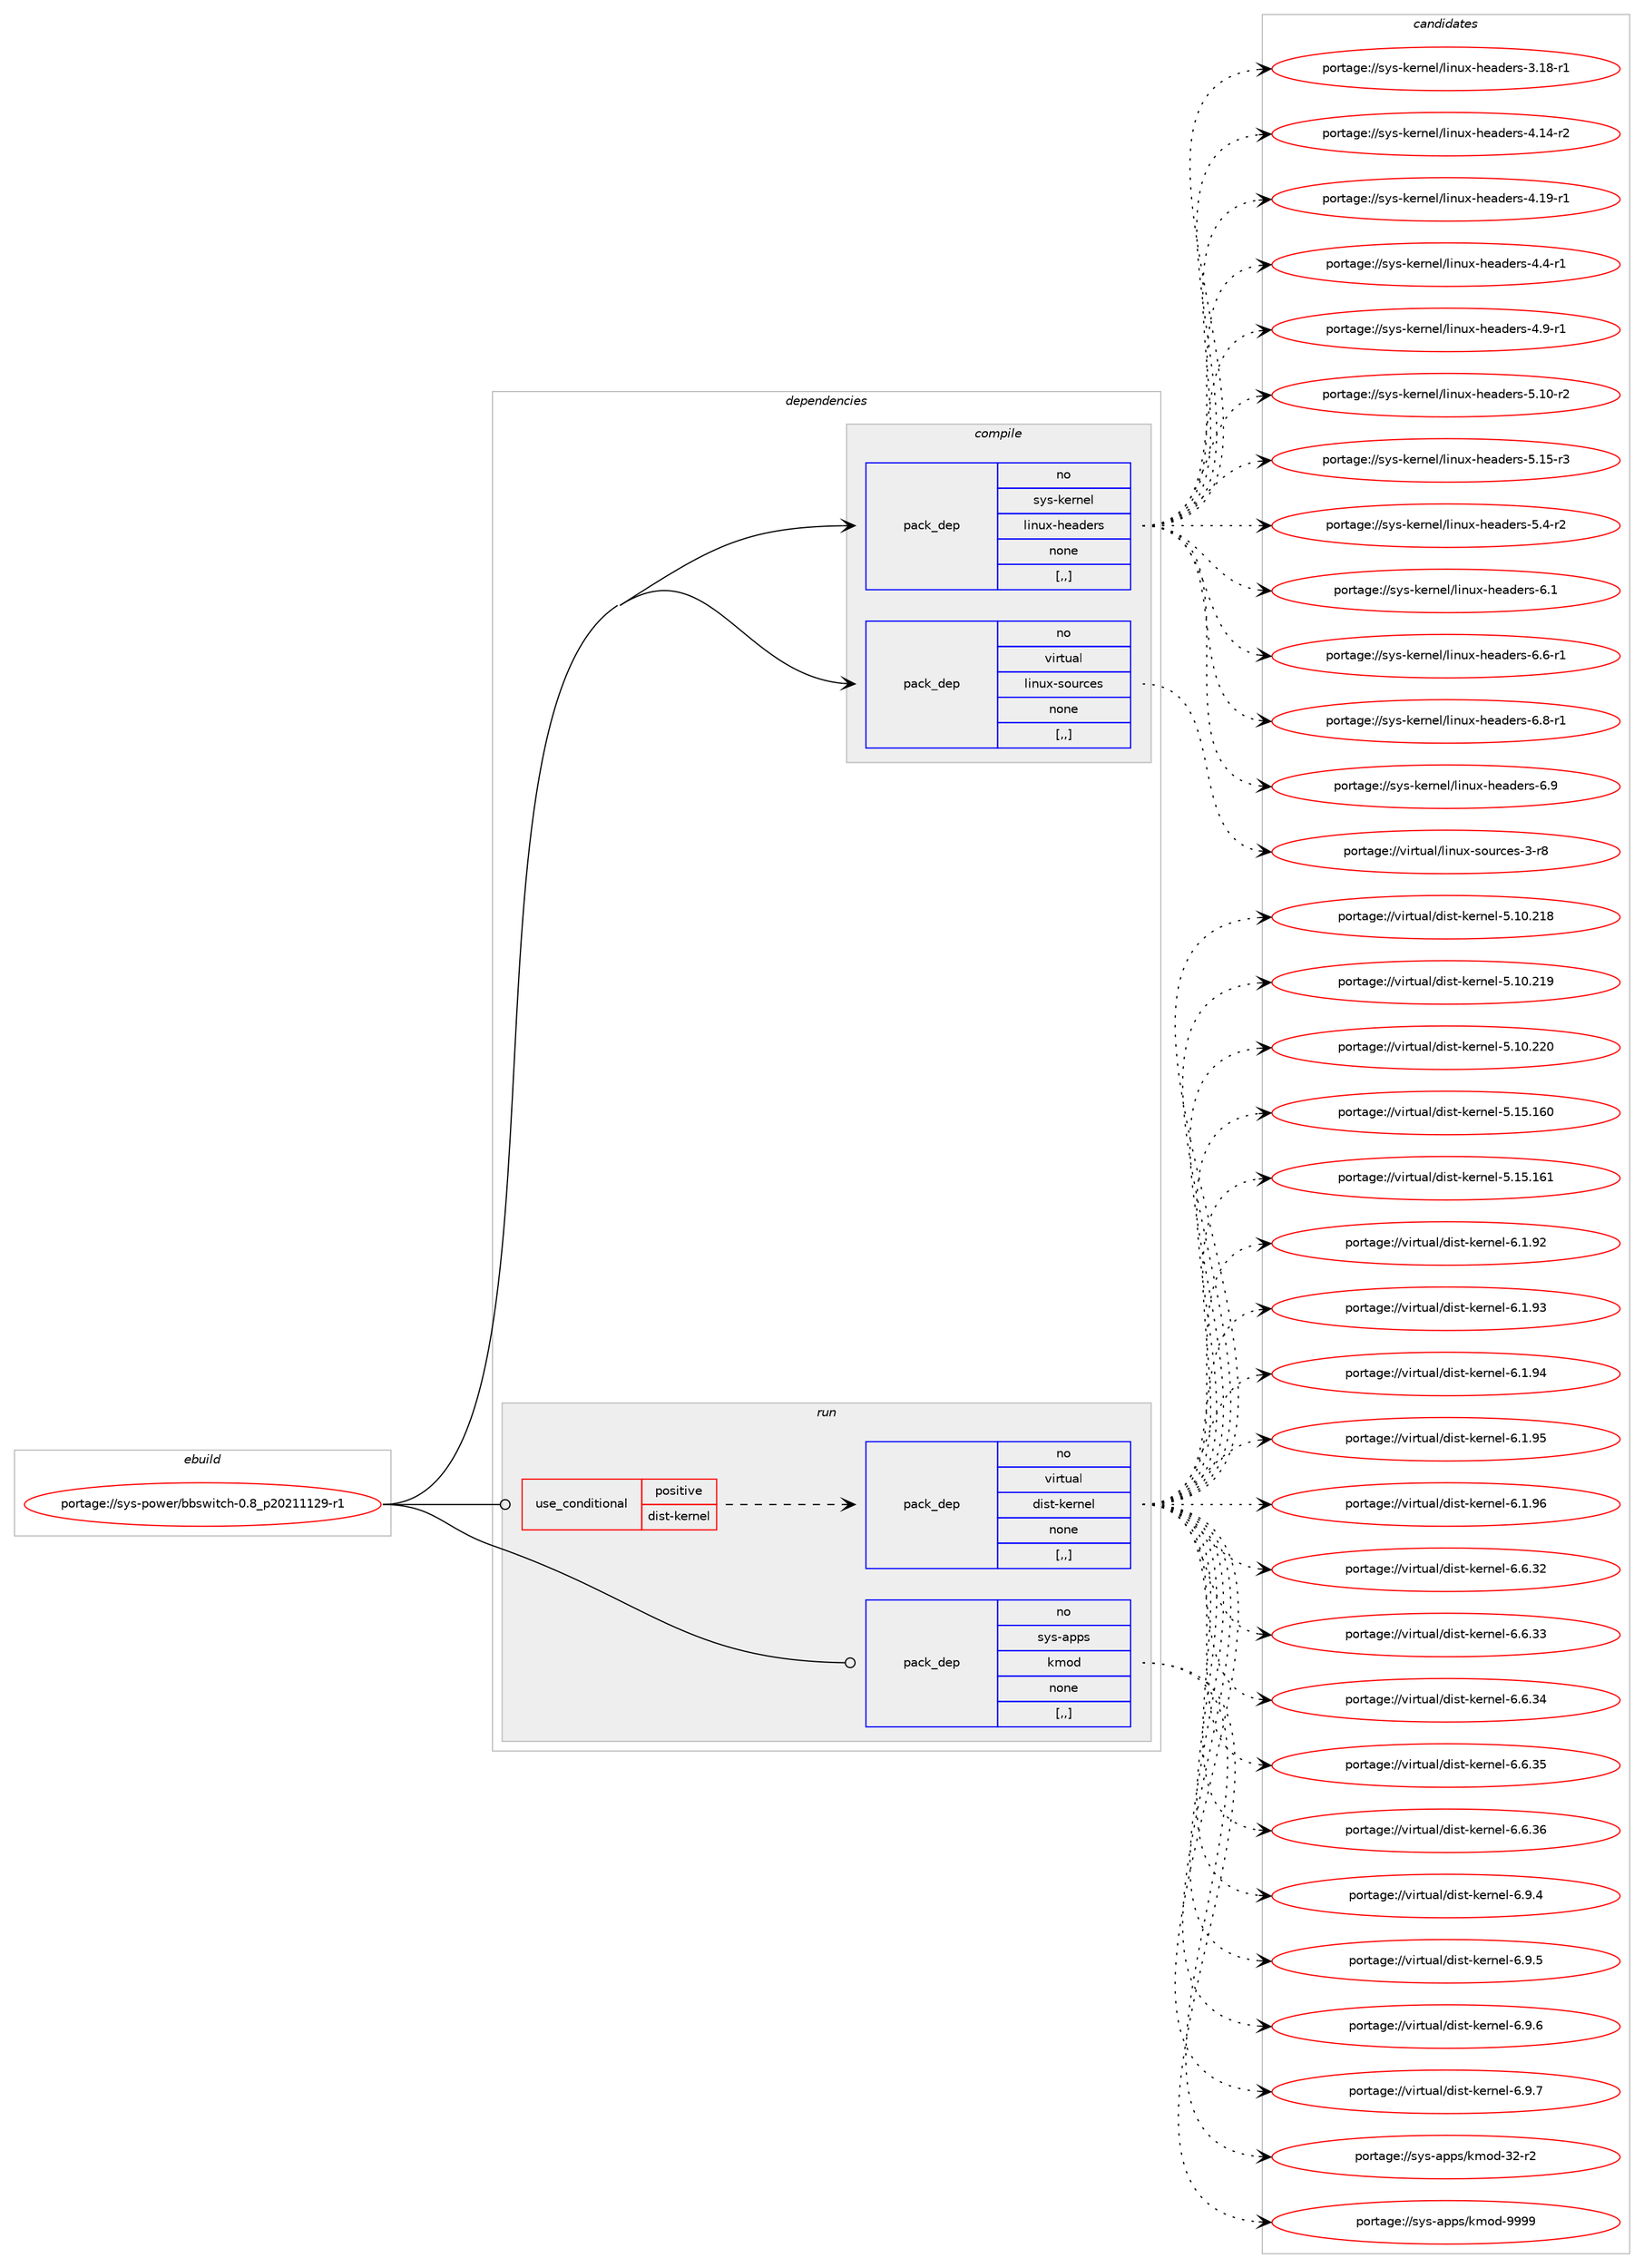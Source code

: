 digraph prolog {

# *************
# Graph options
# *************

newrank=true;
concentrate=true;
compound=true;
graph [rankdir=LR,fontname=Helvetica,fontsize=10,ranksep=1.5];#, ranksep=2.5, nodesep=0.2];
edge  [arrowhead=vee];
node  [fontname=Helvetica,fontsize=10];

# **********
# The ebuild
# **********

subgraph cluster_leftcol {
color=gray;
rank=same;
label=<<i>ebuild</i>>;
id [label="portage://sys-power/bbswitch-0.8_p20211129-r1", color=red, width=4, href="../sys-power/bbswitch-0.8_p20211129-r1.svg"];
}

# ****************
# The dependencies
# ****************

subgraph cluster_midcol {
color=gray;
label=<<i>dependencies</i>>;
subgraph cluster_compile {
fillcolor="#eeeeee";
style=filled;
label=<<i>compile</i>>;
subgraph pack314192 {
dependency432447 [label=<<TABLE BORDER="0" CELLBORDER="1" CELLSPACING="0" CELLPADDING="4" WIDTH="220"><TR><TD ROWSPAN="6" CELLPADDING="30">pack_dep</TD></TR><TR><TD WIDTH="110">no</TD></TR><TR><TD>sys-kernel</TD></TR><TR><TD>linux-headers</TD></TR><TR><TD>none</TD></TR><TR><TD>[,,]</TD></TR></TABLE>>, shape=none, color=blue];
}
id:e -> dependency432447:w [weight=20,style="solid",arrowhead="vee"];
subgraph pack314193 {
dependency432448 [label=<<TABLE BORDER="0" CELLBORDER="1" CELLSPACING="0" CELLPADDING="4" WIDTH="220"><TR><TD ROWSPAN="6" CELLPADDING="30">pack_dep</TD></TR><TR><TD WIDTH="110">no</TD></TR><TR><TD>virtual</TD></TR><TR><TD>linux-sources</TD></TR><TR><TD>none</TD></TR><TR><TD>[,,]</TD></TR></TABLE>>, shape=none, color=blue];
}
id:e -> dependency432448:w [weight=20,style="solid",arrowhead="vee"];
}
subgraph cluster_compileandrun {
fillcolor="#eeeeee";
style=filled;
label=<<i>compile and run</i>>;
}
subgraph cluster_run {
fillcolor="#eeeeee";
style=filled;
label=<<i>run</i>>;
subgraph cond115324 {
dependency432449 [label=<<TABLE BORDER="0" CELLBORDER="1" CELLSPACING="0" CELLPADDING="4"><TR><TD ROWSPAN="3" CELLPADDING="10">use_conditional</TD></TR><TR><TD>positive</TD></TR><TR><TD>dist-kernel</TD></TR></TABLE>>, shape=none, color=red];
subgraph pack314194 {
dependency432450 [label=<<TABLE BORDER="0" CELLBORDER="1" CELLSPACING="0" CELLPADDING="4" WIDTH="220"><TR><TD ROWSPAN="6" CELLPADDING="30">pack_dep</TD></TR><TR><TD WIDTH="110">no</TD></TR><TR><TD>virtual</TD></TR><TR><TD>dist-kernel</TD></TR><TR><TD>none</TD></TR><TR><TD>[,,]</TD></TR></TABLE>>, shape=none, color=blue];
}
dependency432449:e -> dependency432450:w [weight=20,style="dashed",arrowhead="vee"];
}
id:e -> dependency432449:w [weight=20,style="solid",arrowhead="odot"];
subgraph pack314195 {
dependency432451 [label=<<TABLE BORDER="0" CELLBORDER="1" CELLSPACING="0" CELLPADDING="4" WIDTH="220"><TR><TD ROWSPAN="6" CELLPADDING="30">pack_dep</TD></TR><TR><TD WIDTH="110">no</TD></TR><TR><TD>sys-apps</TD></TR><TR><TD>kmod</TD></TR><TR><TD>none</TD></TR><TR><TD>[,,]</TD></TR></TABLE>>, shape=none, color=blue];
}
id:e -> dependency432451:w [weight=20,style="solid",arrowhead="odot"];
}
}

# **************
# The candidates
# **************

subgraph cluster_choices {
rank=same;
color=gray;
label=<<i>candidates</i>>;

subgraph choice314192 {
color=black;
nodesep=1;
choice1151211154510710111411010110847108105110117120451041019710010111411545514649564511449 [label="portage://sys-kernel/linux-headers-3.18-r1", color=red, width=4,href="../sys-kernel/linux-headers-3.18-r1.svg"];
choice1151211154510710111411010110847108105110117120451041019710010111411545524649524511450 [label="portage://sys-kernel/linux-headers-4.14-r2", color=red, width=4,href="../sys-kernel/linux-headers-4.14-r2.svg"];
choice1151211154510710111411010110847108105110117120451041019710010111411545524649574511449 [label="portage://sys-kernel/linux-headers-4.19-r1", color=red, width=4,href="../sys-kernel/linux-headers-4.19-r1.svg"];
choice11512111545107101114110101108471081051101171204510410197100101114115455246524511449 [label="portage://sys-kernel/linux-headers-4.4-r1", color=red, width=4,href="../sys-kernel/linux-headers-4.4-r1.svg"];
choice11512111545107101114110101108471081051101171204510410197100101114115455246574511449 [label="portage://sys-kernel/linux-headers-4.9-r1", color=red, width=4,href="../sys-kernel/linux-headers-4.9-r1.svg"];
choice1151211154510710111411010110847108105110117120451041019710010111411545534649484511450 [label="portage://sys-kernel/linux-headers-5.10-r2", color=red, width=4,href="../sys-kernel/linux-headers-5.10-r2.svg"];
choice1151211154510710111411010110847108105110117120451041019710010111411545534649534511451 [label="portage://sys-kernel/linux-headers-5.15-r3", color=red, width=4,href="../sys-kernel/linux-headers-5.15-r3.svg"];
choice11512111545107101114110101108471081051101171204510410197100101114115455346524511450 [label="portage://sys-kernel/linux-headers-5.4-r2", color=red, width=4,href="../sys-kernel/linux-headers-5.4-r2.svg"];
choice1151211154510710111411010110847108105110117120451041019710010111411545544649 [label="portage://sys-kernel/linux-headers-6.1", color=red, width=4,href="../sys-kernel/linux-headers-6.1.svg"];
choice11512111545107101114110101108471081051101171204510410197100101114115455446544511449 [label="portage://sys-kernel/linux-headers-6.6-r1", color=red, width=4,href="../sys-kernel/linux-headers-6.6-r1.svg"];
choice11512111545107101114110101108471081051101171204510410197100101114115455446564511449 [label="portage://sys-kernel/linux-headers-6.8-r1", color=red, width=4,href="../sys-kernel/linux-headers-6.8-r1.svg"];
choice1151211154510710111411010110847108105110117120451041019710010111411545544657 [label="portage://sys-kernel/linux-headers-6.9", color=red, width=4,href="../sys-kernel/linux-headers-6.9.svg"];
dependency432447:e -> choice1151211154510710111411010110847108105110117120451041019710010111411545514649564511449:w [style=dotted,weight="100"];
dependency432447:e -> choice1151211154510710111411010110847108105110117120451041019710010111411545524649524511450:w [style=dotted,weight="100"];
dependency432447:e -> choice1151211154510710111411010110847108105110117120451041019710010111411545524649574511449:w [style=dotted,weight="100"];
dependency432447:e -> choice11512111545107101114110101108471081051101171204510410197100101114115455246524511449:w [style=dotted,weight="100"];
dependency432447:e -> choice11512111545107101114110101108471081051101171204510410197100101114115455246574511449:w [style=dotted,weight="100"];
dependency432447:e -> choice1151211154510710111411010110847108105110117120451041019710010111411545534649484511450:w [style=dotted,weight="100"];
dependency432447:e -> choice1151211154510710111411010110847108105110117120451041019710010111411545534649534511451:w [style=dotted,weight="100"];
dependency432447:e -> choice11512111545107101114110101108471081051101171204510410197100101114115455346524511450:w [style=dotted,weight="100"];
dependency432447:e -> choice1151211154510710111411010110847108105110117120451041019710010111411545544649:w [style=dotted,weight="100"];
dependency432447:e -> choice11512111545107101114110101108471081051101171204510410197100101114115455446544511449:w [style=dotted,weight="100"];
dependency432447:e -> choice11512111545107101114110101108471081051101171204510410197100101114115455446564511449:w [style=dotted,weight="100"];
dependency432447:e -> choice1151211154510710111411010110847108105110117120451041019710010111411545544657:w [style=dotted,weight="100"];
}
subgraph choice314193 {
color=black;
nodesep=1;
choice1181051141161179710847108105110117120451151111171149910111545514511456 [label="portage://virtual/linux-sources-3-r8", color=red, width=4,href="../virtual/linux-sources-3-r8.svg"];
dependency432448:e -> choice1181051141161179710847108105110117120451151111171149910111545514511456:w [style=dotted,weight="100"];
}
subgraph choice314194 {
color=black;
nodesep=1;
choice118105114116117971084710010511511645107101114110101108455346494846504956 [label="portage://virtual/dist-kernel-5.10.218", color=red, width=4,href="../virtual/dist-kernel-5.10.218.svg"];
choice118105114116117971084710010511511645107101114110101108455346494846504957 [label="portage://virtual/dist-kernel-5.10.219", color=red, width=4,href="../virtual/dist-kernel-5.10.219.svg"];
choice118105114116117971084710010511511645107101114110101108455346494846505048 [label="portage://virtual/dist-kernel-5.10.220", color=red, width=4,href="../virtual/dist-kernel-5.10.220.svg"];
choice118105114116117971084710010511511645107101114110101108455346495346495448 [label="portage://virtual/dist-kernel-5.15.160", color=red, width=4,href="../virtual/dist-kernel-5.15.160.svg"];
choice118105114116117971084710010511511645107101114110101108455346495346495449 [label="portage://virtual/dist-kernel-5.15.161", color=red, width=4,href="../virtual/dist-kernel-5.15.161.svg"];
choice11810511411611797108471001051151164510710111411010110845544649465750 [label="portage://virtual/dist-kernel-6.1.92", color=red, width=4,href="../virtual/dist-kernel-6.1.92.svg"];
choice11810511411611797108471001051151164510710111411010110845544649465751 [label="portage://virtual/dist-kernel-6.1.93", color=red, width=4,href="../virtual/dist-kernel-6.1.93.svg"];
choice11810511411611797108471001051151164510710111411010110845544649465752 [label="portage://virtual/dist-kernel-6.1.94", color=red, width=4,href="../virtual/dist-kernel-6.1.94.svg"];
choice11810511411611797108471001051151164510710111411010110845544649465753 [label="portage://virtual/dist-kernel-6.1.95", color=red, width=4,href="../virtual/dist-kernel-6.1.95.svg"];
choice11810511411611797108471001051151164510710111411010110845544649465754 [label="portage://virtual/dist-kernel-6.1.96", color=red, width=4,href="../virtual/dist-kernel-6.1.96.svg"];
choice11810511411611797108471001051151164510710111411010110845544654465150 [label="portage://virtual/dist-kernel-6.6.32", color=red, width=4,href="../virtual/dist-kernel-6.6.32.svg"];
choice11810511411611797108471001051151164510710111411010110845544654465151 [label="portage://virtual/dist-kernel-6.6.33", color=red, width=4,href="../virtual/dist-kernel-6.6.33.svg"];
choice11810511411611797108471001051151164510710111411010110845544654465152 [label="portage://virtual/dist-kernel-6.6.34", color=red, width=4,href="../virtual/dist-kernel-6.6.34.svg"];
choice11810511411611797108471001051151164510710111411010110845544654465153 [label="portage://virtual/dist-kernel-6.6.35", color=red, width=4,href="../virtual/dist-kernel-6.6.35.svg"];
choice11810511411611797108471001051151164510710111411010110845544654465154 [label="portage://virtual/dist-kernel-6.6.36", color=red, width=4,href="../virtual/dist-kernel-6.6.36.svg"];
choice118105114116117971084710010511511645107101114110101108455446574652 [label="portage://virtual/dist-kernel-6.9.4", color=red, width=4,href="../virtual/dist-kernel-6.9.4.svg"];
choice118105114116117971084710010511511645107101114110101108455446574653 [label="portage://virtual/dist-kernel-6.9.5", color=red, width=4,href="../virtual/dist-kernel-6.9.5.svg"];
choice118105114116117971084710010511511645107101114110101108455446574654 [label="portage://virtual/dist-kernel-6.9.6", color=red, width=4,href="../virtual/dist-kernel-6.9.6.svg"];
choice118105114116117971084710010511511645107101114110101108455446574655 [label="portage://virtual/dist-kernel-6.9.7", color=red, width=4,href="../virtual/dist-kernel-6.9.7.svg"];
dependency432450:e -> choice118105114116117971084710010511511645107101114110101108455346494846504956:w [style=dotted,weight="100"];
dependency432450:e -> choice118105114116117971084710010511511645107101114110101108455346494846504957:w [style=dotted,weight="100"];
dependency432450:e -> choice118105114116117971084710010511511645107101114110101108455346494846505048:w [style=dotted,weight="100"];
dependency432450:e -> choice118105114116117971084710010511511645107101114110101108455346495346495448:w [style=dotted,weight="100"];
dependency432450:e -> choice118105114116117971084710010511511645107101114110101108455346495346495449:w [style=dotted,weight="100"];
dependency432450:e -> choice11810511411611797108471001051151164510710111411010110845544649465750:w [style=dotted,weight="100"];
dependency432450:e -> choice11810511411611797108471001051151164510710111411010110845544649465751:w [style=dotted,weight="100"];
dependency432450:e -> choice11810511411611797108471001051151164510710111411010110845544649465752:w [style=dotted,weight="100"];
dependency432450:e -> choice11810511411611797108471001051151164510710111411010110845544649465753:w [style=dotted,weight="100"];
dependency432450:e -> choice11810511411611797108471001051151164510710111411010110845544649465754:w [style=dotted,weight="100"];
dependency432450:e -> choice11810511411611797108471001051151164510710111411010110845544654465150:w [style=dotted,weight="100"];
dependency432450:e -> choice11810511411611797108471001051151164510710111411010110845544654465151:w [style=dotted,weight="100"];
dependency432450:e -> choice11810511411611797108471001051151164510710111411010110845544654465152:w [style=dotted,weight="100"];
dependency432450:e -> choice11810511411611797108471001051151164510710111411010110845544654465153:w [style=dotted,weight="100"];
dependency432450:e -> choice11810511411611797108471001051151164510710111411010110845544654465154:w [style=dotted,weight="100"];
dependency432450:e -> choice118105114116117971084710010511511645107101114110101108455446574652:w [style=dotted,weight="100"];
dependency432450:e -> choice118105114116117971084710010511511645107101114110101108455446574653:w [style=dotted,weight="100"];
dependency432450:e -> choice118105114116117971084710010511511645107101114110101108455446574654:w [style=dotted,weight="100"];
dependency432450:e -> choice118105114116117971084710010511511645107101114110101108455446574655:w [style=dotted,weight="100"];
}
subgraph choice314195 {
color=black;
nodesep=1;
choice1151211154597112112115471071091111004551504511450 [label="portage://sys-apps/kmod-32-r2", color=red, width=4,href="../sys-apps/kmod-32-r2.svg"];
choice1151211154597112112115471071091111004557575757 [label="portage://sys-apps/kmod-9999", color=red, width=4,href="../sys-apps/kmod-9999.svg"];
dependency432451:e -> choice1151211154597112112115471071091111004551504511450:w [style=dotted,weight="100"];
dependency432451:e -> choice1151211154597112112115471071091111004557575757:w [style=dotted,weight="100"];
}
}

}

